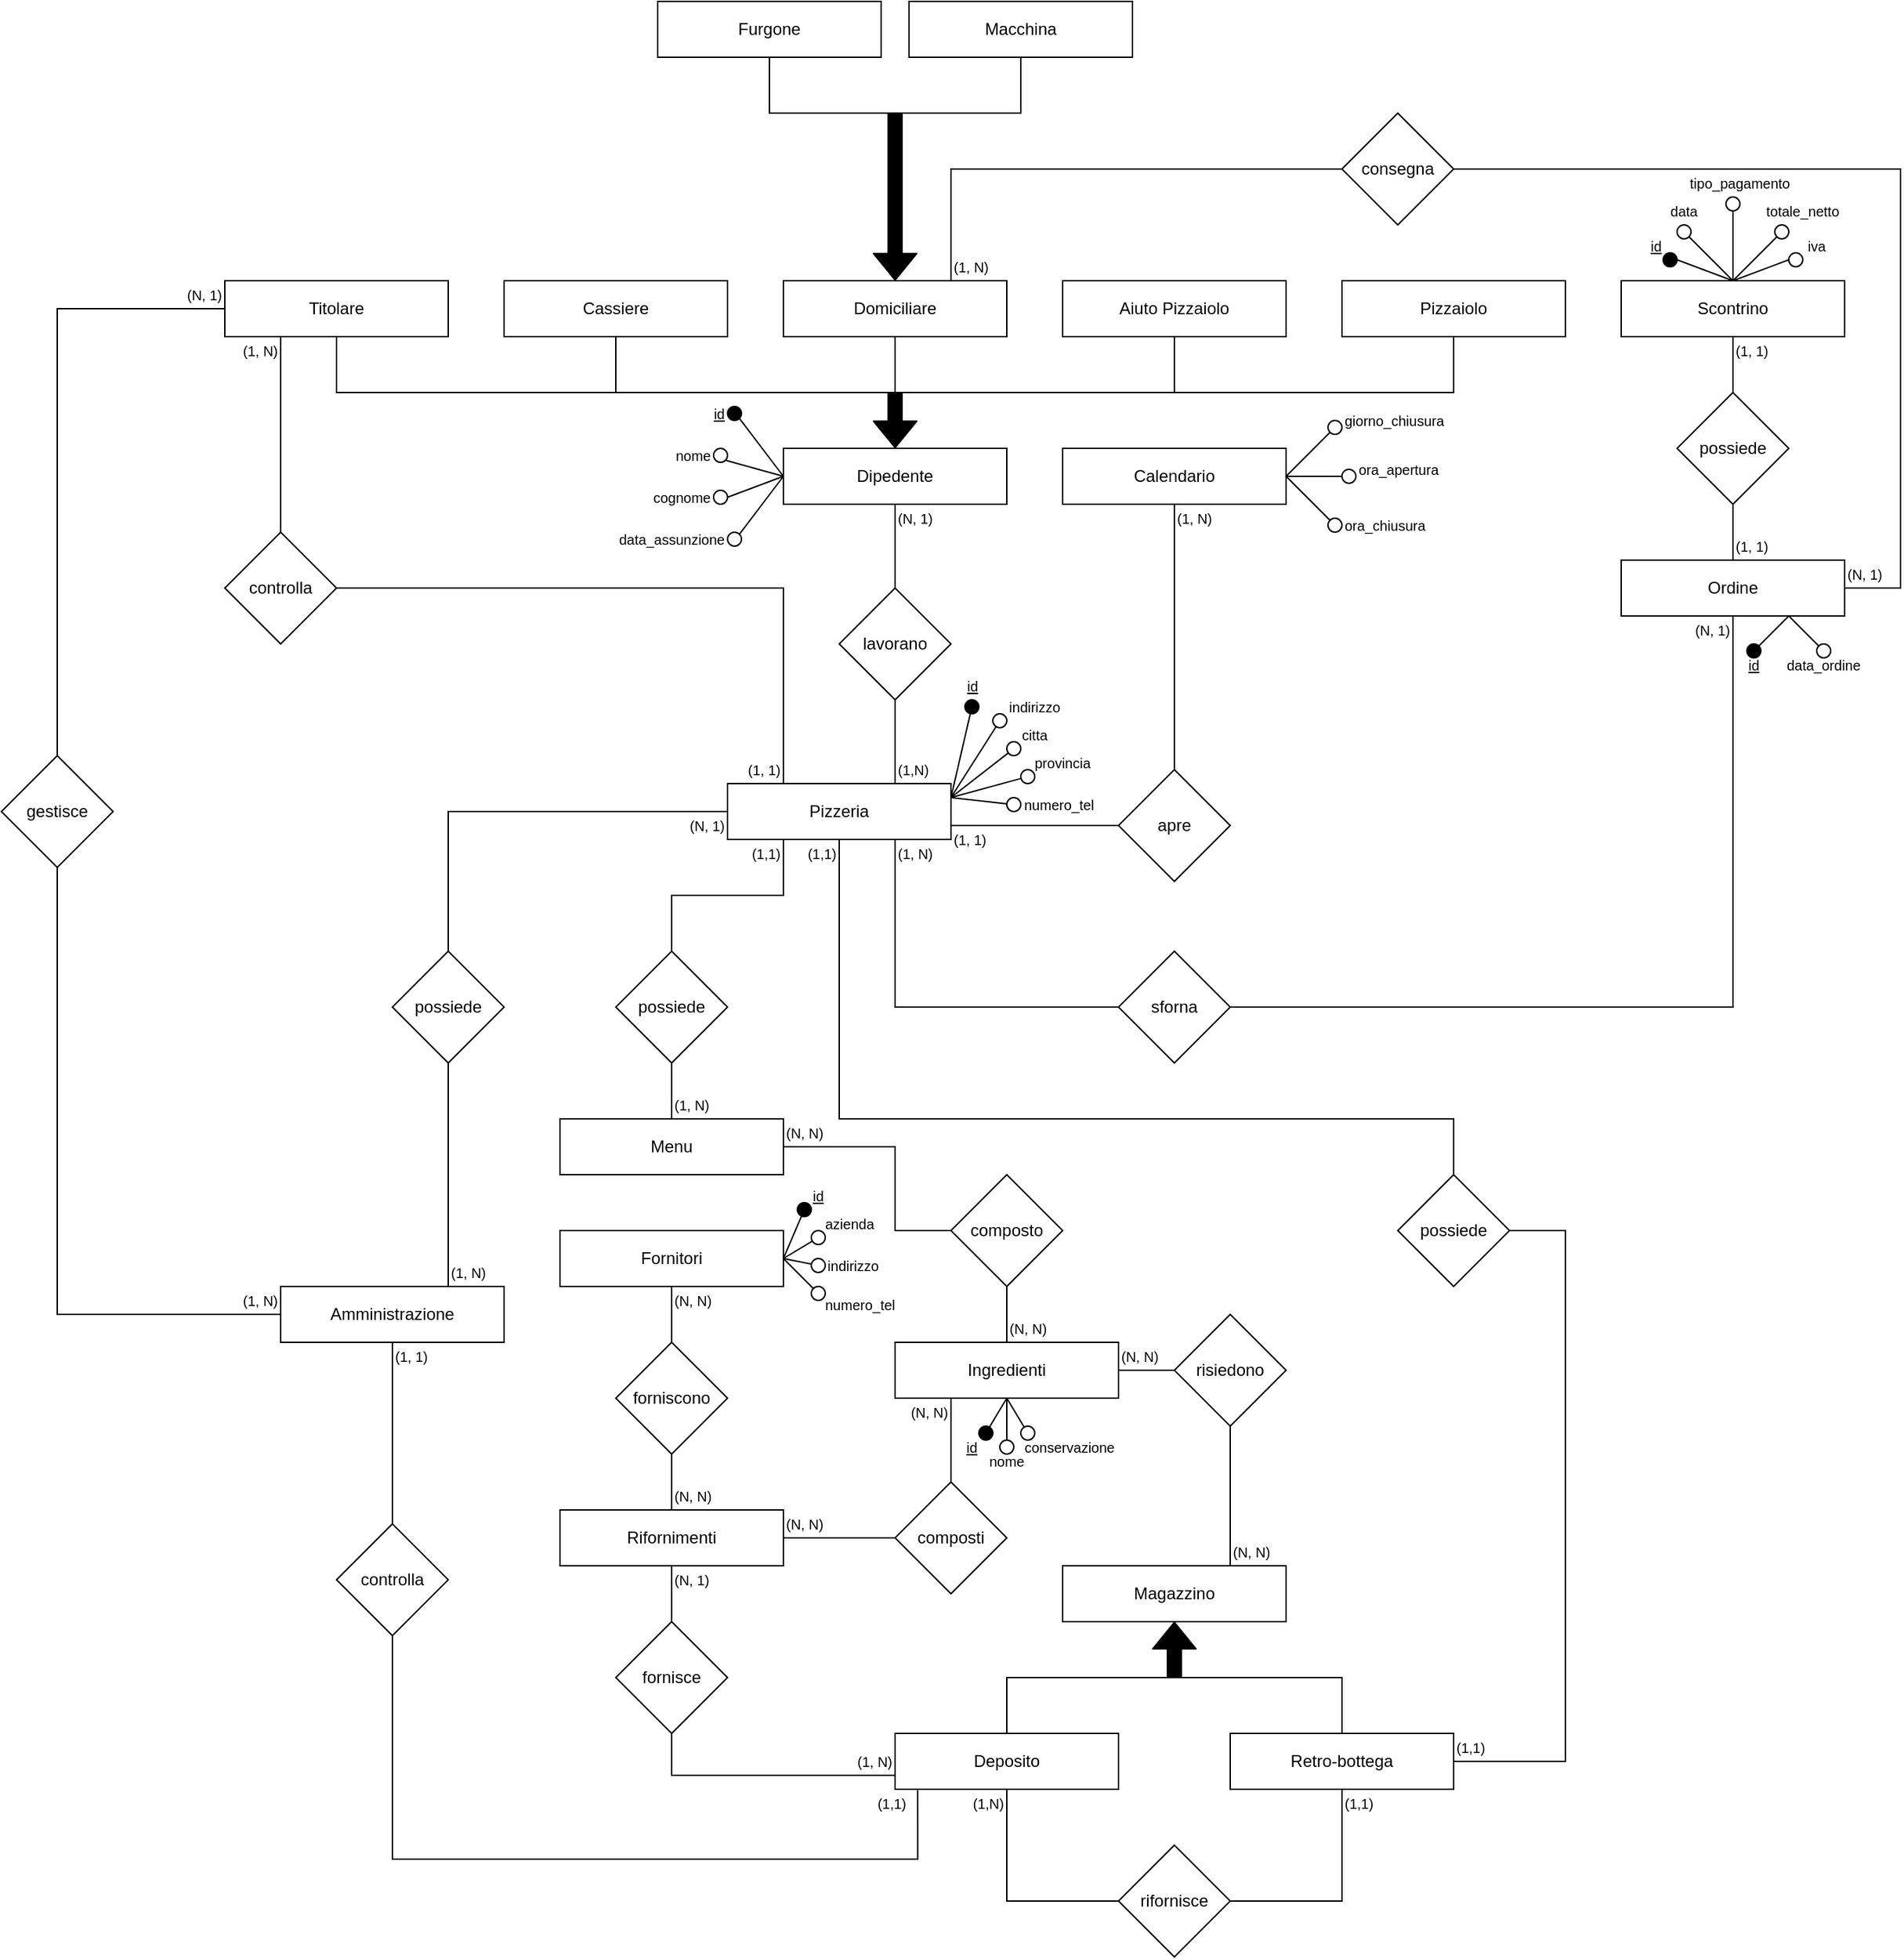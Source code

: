 <mxfile version="13.9.9" type="device"><diagram name="Page-1" id="2ca16b54-16f6-2749-3443-fa8db7711227"><mxGraphModel dx="1843" dy="1282" grid="1" gridSize="10" guides="1" tooltips="1" connect="1" arrows="1" fold="1" page="1" pageScale="1" pageWidth="1600" pageHeight="1200" background="#ffffff" math="0" shadow="0"><root><object label="" id="0"><mxCell/></object><mxCell id="1" parent="0"/><mxCell id="9mXv8zvgaN7U7HCYG5al-2" value="Dipedente" style="whiteSpace=wrap;html=1;align=center;comic=0;treeMoving=0;metaEdit=0;noLabel=0;portConstraintRotation=0;rounded=0;glass=0;sketch=0;shadow=0;" parent="1" vertex="1"><mxGeometry x="760" y="360" width="160" height="40" as="geometry"/></mxCell><mxCell id="9mXv8zvgaN7U7HCYG5al-3" value="Titolare" style="whiteSpace=wrap;html=1;align=center;comic=0;treeMoving=0;metaEdit=0;noLabel=0;portConstraintRotation=0;rounded=0;glass=0;sketch=0;shadow=0;" parent="1" vertex="1"><mxGeometry x="360" y="240" width="160" height="40" as="geometry"/></mxCell><mxCell id="9mXv8zvgaN7U7HCYG5al-4" value="Cassiere" style="whiteSpace=wrap;html=1;align=center;comic=0;treeMoving=0;metaEdit=0;noLabel=0;portConstraintRotation=0;rounded=0;glass=0;sketch=0;shadow=0;" parent="1" vertex="1"><mxGeometry x="560" y="240" width="160" height="40" as="geometry"/></mxCell><mxCell id="9mXv8zvgaN7U7HCYG5al-5" value="Domiciliare" style="whiteSpace=wrap;html=1;align=center;comic=0;treeMoving=0;metaEdit=0;noLabel=0;portConstraintRotation=0;rounded=0;glass=0;sketch=0;shadow=0;" parent="1" vertex="1"><mxGeometry x="760" y="240" width="160" height="40" as="geometry"/></mxCell><mxCell id="9mXv8zvgaN7U7HCYG5al-7" value="" style="endArrow=none;html=1;entryX=0.5;entryY=1;entryDx=0;entryDy=0;" parent="1" target="9mXv8zvgaN7U7HCYG5al-4" edge="1"><mxGeometry width="50" height="50" relative="1" as="geometry"><mxPoint x="640" y="320" as="sourcePoint"/><mxPoint x="600" y="283" as="targetPoint"/></mxGeometry></mxCell><mxCell id="9mXv8zvgaN7U7HCYG5al-8" value="" style="endArrow=none;html=1;entryX=0.5;entryY=1;entryDx=0;entryDy=0;" parent="1" target="9mXv8zvgaN7U7HCYG5al-5" edge="1"><mxGeometry width="50" height="50" relative="1" as="geometry"><mxPoint x="840" y="320" as="sourcePoint"/><mxPoint x="840" y="283" as="targetPoint"/></mxGeometry></mxCell><mxCell id="9mXv8zvgaN7U7HCYG5al-10" value="" style="shape=flexArrow;endArrow=classic;html=1;entryX=0.5;entryY=0;entryDx=0;entryDy=0;fillColor=#000000;" parent="1" target="9mXv8zvgaN7U7HCYG5al-2" edge="1"><mxGeometry width="50" height="50" relative="1" as="geometry"><mxPoint x="840" y="320" as="sourcePoint"/><mxPoint x="800" y="350" as="targetPoint"/></mxGeometry></mxCell><mxCell id="9mXv8zvgaN7U7HCYG5al-12" value="Aiuto Pizzaiolo" style="whiteSpace=wrap;html=1;align=center;comic=0;treeMoving=0;metaEdit=0;noLabel=0;portConstraintRotation=0;rounded=0;glass=0;sketch=0;shadow=0;" parent="1" vertex="1"><mxGeometry x="960" y="240" width="160" height="40" as="geometry"/></mxCell><mxCell id="9mXv8zvgaN7U7HCYG5al-14" value="Pizzaiolo" style="whiteSpace=wrap;html=1;align=center;comic=0;treeMoving=0;metaEdit=0;noLabel=0;portConstraintRotation=0;rounded=0;glass=0;sketch=0;shadow=0;" parent="1" vertex="1"><mxGeometry x="1160" y="240" width="160" height="40" as="geometry"/></mxCell><mxCell id="9mXv8zvgaN7U7HCYG5al-17" value="Furgone" style="whiteSpace=wrap;html=1;align=center;comic=0;treeMoving=0;metaEdit=0;noLabel=0;portConstraintRotation=0;rounded=0;glass=0;sketch=0;shadow=0;" parent="1" vertex="1"><mxGeometry x="670" y="40" width="160" height="40" as="geometry"/></mxCell><mxCell id="9mXv8zvgaN7U7HCYG5al-18" value="Macchina" style="whiteSpace=wrap;html=1;align=center;comic=0;treeMoving=0;metaEdit=0;noLabel=0;portConstraintRotation=0;rounded=0;glass=0;sketch=0;shadow=0;" parent="1" vertex="1"><mxGeometry x="850" y="40" width="160" height="40" as="geometry"/></mxCell><mxCell id="9mXv8zvgaN7U7HCYG5al-22" value="" style="shape=flexArrow;endArrow=classic;html=1;entryX=0.5;entryY=0;entryDx=0;entryDy=0;fillColor=#000;" parent="1" target="9mXv8zvgaN7U7HCYG5al-5" edge="1"><mxGeometry width="50" height="50" relative="1" as="geometry"><mxPoint x="840" y="120" as="sourcePoint"/><mxPoint x="840" y="160" as="targetPoint"/><Array as="points"/></mxGeometry></mxCell><mxCell id="gAKtSvQvQQ-9t6ftU_mF-2" value="" style="endArrow=none;html=1;exitX=0.5;exitY=1;exitDx=0;exitDy=0;edgeStyle=elbowEdgeStyle;entryX=0.5;entryY=1;entryDx=0;entryDy=0;rounded=0;" parent="1" source="9mXv8zvgaN7U7HCYG5al-3" target="9mXv8zvgaN7U7HCYG5al-14" edge="1"><mxGeometry width="50" height="50" relative="1" as="geometry"><mxPoint x="440" y="340" as="sourcePoint"/><mxPoint x="520" y="340" as="targetPoint"/><Array as="points"><mxPoint x="830" y="320"/></Array></mxGeometry></mxCell><mxCell id="gAKtSvQvQQ-9t6ftU_mF-3" value="" style="endArrow=none;html=1;entryX=0.5;entryY=1;entryDx=0;entryDy=0;exitX=0.5;exitY=1;exitDx=0;exitDy=0;edgeStyle=elbowEdgeStyle;elbow=vertical;rounded=0;" parent="1" source="9mXv8zvgaN7U7HCYG5al-17" target="9mXv8zvgaN7U7HCYG5al-18" edge="1"><mxGeometry width="50" height="50" relative="1" as="geometry"><mxPoint x="775" y="140" as="sourcePoint"/><mxPoint x="825" y="90" as="targetPoint"/><Array as="points"><mxPoint x="800" y="120"/></Array></mxGeometry></mxCell><mxCell id="gAKtSvQvQQ-9t6ftU_mF-4" value="Pizzeria" style="whiteSpace=wrap;html=1;align=center;comic=0;treeMoving=0;metaEdit=0;noLabel=0;portConstraintRotation=0;rounded=0;glass=0;sketch=0;shadow=0;" parent="1" vertex="1"><mxGeometry x="720" y="600" width="160" height="40" as="geometry"/></mxCell><mxCell id="gAKtSvQvQQ-9t6ftU_mF-5" value="lavorano" style="rhombus;whiteSpace=wrap;html=1;" parent="1" vertex="1"><mxGeometry x="800" y="460" width="80" height="80" as="geometry"/></mxCell><mxCell id="gAKtSvQvQQ-9t6ftU_mF-6" value="" style="endArrow=none;html=1;entryX=0.5;entryY=1;entryDx=0;entryDy=0;exitX=0.5;exitY=0;exitDx=0;exitDy=0;" parent="1" source="gAKtSvQvQQ-9t6ftU_mF-5" target="9mXv8zvgaN7U7HCYG5al-2" edge="1"><mxGeometry width="50" height="50" relative="1" as="geometry"><mxPoint x="810" y="410" as="sourcePoint"/><mxPoint x="800" y="410" as="targetPoint"/></mxGeometry></mxCell><mxCell id="gAKtSvQvQQ-9t6ftU_mF-8" value="" style="endArrow=none;html=1;entryX=0.5;entryY=1;entryDx=0;entryDy=0;exitX=0.75;exitY=0;exitDx=0;exitDy=0;" parent="1" source="gAKtSvQvQQ-9t6ftU_mF-4" target="gAKtSvQvQQ-9t6ftU_mF-5" edge="1"><mxGeometry width="50" height="50" relative="1" as="geometry"><mxPoint x="820" y="510" as="sourcePoint"/><mxPoint x="880" y="410" as="targetPoint"/></mxGeometry></mxCell><mxCell id="gAKtSvQvQQ-9t6ftU_mF-9" value="consegna" style="rhombus;whiteSpace=wrap;html=1;" parent="1" vertex="1"><mxGeometry x="1160" y="120" width="80" height="80" as="geometry"/></mxCell><mxCell id="gAKtSvQvQQ-9t6ftU_mF-10" value="" style="endArrow=none;html=1;exitX=0.75;exitY=0;exitDx=0;exitDy=0;entryX=0;entryY=0.5;entryDx=0;entryDy=0;edgeStyle=elbowEdgeStyle;rounded=0;elbow=vertical;" parent="1" source="9mXv8zvgaN7U7HCYG5al-5" target="gAKtSvQvQQ-9t6ftU_mF-9" edge="1"><mxGeometry width="50" height="50" relative="1" as="geometry"><mxPoint x="890" y="220" as="sourcePoint"/><mxPoint x="940" y="170" as="targetPoint"/><Array as="points"><mxPoint x="1020" y="160"/></Array></mxGeometry></mxCell><mxCell id="gAKtSvQvQQ-9t6ftU_mF-12" value="controlla" style="rhombus;whiteSpace=wrap;html=1;" parent="1" vertex="1"><mxGeometry x="360" y="420" width="80" height="80" as="geometry"/></mxCell><mxCell id="gAKtSvQvQQ-9t6ftU_mF-13" value="" style="endArrow=none;html=1;exitX=0.25;exitY=0;exitDx=0;exitDy=0;entryX=1;entryY=0.5;entryDx=0;entryDy=0;edgeStyle=elbowEdgeStyle;rounded=0;" parent="1" source="gAKtSvQvQQ-9t6ftU_mF-4" target="gAKtSvQvQQ-9t6ftU_mF-12" edge="1"><mxGeometry width="50" height="50" relative="1" as="geometry"><mxPoint x="970" y="520" as="sourcePoint"/><mxPoint x="1020" y="470" as="targetPoint"/><Array as="points"><mxPoint x="760" y="530"/></Array></mxGeometry></mxCell><mxCell id="gAKtSvQvQQ-9t6ftU_mF-16" value="Scontrino" style="whiteSpace=wrap;html=1;align=center;comic=0;treeMoving=0;metaEdit=0;noLabel=0;portConstraintRotation=0;rounded=0;glass=0;sketch=0;shadow=0;" parent="1" vertex="1"><mxGeometry x="1360" y="240" width="160" height="40" as="geometry"/></mxCell><mxCell id="gAKtSvQvQQ-9t6ftU_mF-17" value="Ordine" style="whiteSpace=wrap;html=1;align=center;comic=0;treeMoving=0;metaEdit=0;noLabel=0;portConstraintRotation=0;rounded=0;glass=0;sketch=0;shadow=0;" parent="1" vertex="1"><mxGeometry x="1360" y="440" width="160" height="40" as="geometry"/></mxCell><mxCell id="gAKtSvQvQQ-9t6ftU_mF-22" value="possiede" style="rhombus;whiteSpace=wrap;html=1;" parent="1" vertex="1"><mxGeometry x="1400" y="320" width="80" height="80" as="geometry"/></mxCell><mxCell id="gAKtSvQvQQ-9t6ftU_mF-23" value="" style="endArrow=none;html=1;entryX=0.5;entryY=1;entryDx=0;entryDy=0;exitX=0.5;exitY=0;exitDx=0;exitDy=0;" parent="1" source="gAKtSvQvQQ-9t6ftU_mF-22" target="gAKtSvQvQQ-9t6ftU_mF-16" edge="1"><mxGeometry width="50" height="50" relative="1" as="geometry"><mxPoint x="960" y="530" as="sourcePoint"/><mxPoint x="1010" y="480" as="targetPoint"/></mxGeometry></mxCell><mxCell id="gAKtSvQvQQ-9t6ftU_mF-24" value="" style="endArrow=none;html=1;entryX=0.5;entryY=1;entryDx=0;entryDy=0;exitX=0.5;exitY=0;exitDx=0;exitDy=0;" parent="1" source="gAKtSvQvQQ-9t6ftU_mF-17" target="gAKtSvQvQQ-9t6ftU_mF-22" edge="1"><mxGeometry width="50" height="50" relative="1" as="geometry"><mxPoint x="1470" y="540" as="sourcePoint"/><mxPoint x="1480" y="530" as="targetPoint"/></mxGeometry></mxCell><mxCell id="gAKtSvQvQQ-9t6ftU_mF-25" value="sforna" style="rhombus;whiteSpace=wrap;html=1;" parent="1" vertex="1"><mxGeometry x="1000" y="720" width="80" height="80" as="geometry"/></mxCell><mxCell id="gAKtSvQvQQ-9t6ftU_mF-26" value="" style="endArrow=none;html=1;entryX=0.5;entryY=1;entryDx=0;entryDy=0;exitX=1;exitY=0.5;exitDx=0;exitDy=0;edgeStyle=elbowEdgeStyle;rounded=0;elbow=vertical;" parent="1" source="gAKtSvQvQQ-9t6ftU_mF-25" target="gAKtSvQvQQ-9t6ftU_mF-17" edge="1"><mxGeometry width="50" height="50" relative="1" as="geometry"><mxPoint x="920" y="400" as="sourcePoint"/><mxPoint x="970" y="350" as="targetPoint"/><Array as="points"><mxPoint x="1110" y="760"/><mxPoint x="1260" y="680"/></Array></mxGeometry></mxCell><mxCell id="gAKtSvQvQQ-9t6ftU_mF-27" value="" style="endArrow=none;html=1;exitX=0;exitY=0.5;exitDx=0;exitDy=0;edgeStyle=elbowEdgeStyle;elbow=vertical;rounded=0;entryX=0.75;entryY=1;entryDx=0;entryDy=0;" parent="1" source="gAKtSvQvQQ-9t6ftU_mF-25" target="gAKtSvQvQQ-9t6ftU_mF-4" edge="1"><mxGeometry width="50" height="50" relative="1" as="geometry"><mxPoint x="920" y="400" as="sourcePoint"/><mxPoint x="970" y="350" as="targetPoint"/><Array as="points"><mxPoint x="920" y="760"/></Array></mxGeometry></mxCell><mxCell id="gAKtSvQvQQ-9t6ftU_mF-28" value="Menu" style="whiteSpace=wrap;html=1;align=center;comic=0;treeMoving=0;metaEdit=0;noLabel=0;portConstraintRotation=0;rounded=0;glass=0;sketch=0;shadow=0;" parent="1" vertex="1"><mxGeometry x="600" y="840" width="160" height="40" as="geometry"/></mxCell><mxCell id="gAKtSvQvQQ-9t6ftU_mF-30" value="possiede" style="rhombus;whiteSpace=wrap;html=1;" parent="1" vertex="1"><mxGeometry x="640" y="720" width="80" height="80" as="geometry"/></mxCell><mxCell id="gAKtSvQvQQ-9t6ftU_mF-31" value="" style="endArrow=none;html=1;exitX=0.5;exitY=0;exitDx=0;exitDy=0;entryX=0.5;entryY=1;entryDx=0;entryDy=0;" parent="1" source="gAKtSvQvQQ-9t6ftU_mF-28" target="gAKtSvQvQQ-9t6ftU_mF-30" edge="1"><mxGeometry width="50" height="50" relative="1" as="geometry"><mxPoint x="920" y="430" as="sourcePoint"/><mxPoint x="970" y="380" as="targetPoint"/></mxGeometry></mxCell><mxCell id="gAKtSvQvQQ-9t6ftU_mF-32" value="" style="endArrow=none;html=1;exitX=0.5;exitY=0;exitDx=0;exitDy=0;entryX=0.25;entryY=1;entryDx=0;entryDy=0;edgeStyle=elbowEdgeStyle;elbow=vertical;rounded=0;" parent="1" source="gAKtSvQvQQ-9t6ftU_mF-30" target="gAKtSvQvQQ-9t6ftU_mF-4" edge="1"><mxGeometry width="50" height="50" relative="1" as="geometry"><mxPoint x="920" y="430" as="sourcePoint"/><mxPoint x="970" y="380" as="targetPoint"/></mxGeometry></mxCell><mxCell id="gAKtSvQvQQ-9t6ftU_mF-33" value="Amministrazione" style="whiteSpace=wrap;html=1;align=center;comic=0;treeMoving=0;metaEdit=0;noLabel=0;portConstraintRotation=0;rounded=0;glass=0;sketch=0;shadow=0;" parent="1" vertex="1"><mxGeometry x="400" y="960" width="160" height="40" as="geometry"/></mxCell><mxCell id="gAKtSvQvQQ-9t6ftU_mF-34" value="possiede" style="rhombus;whiteSpace=wrap;html=1;" parent="1" vertex="1"><mxGeometry x="480" y="720" width="80" height="80" as="geometry"/></mxCell><mxCell id="gAKtSvQvQQ-9t6ftU_mF-35" value="" style="endArrow=none;html=1;exitX=0.75;exitY=0;exitDx=0;exitDy=0;entryX=0.5;entryY=1;entryDx=0;entryDy=0;" parent="1" source="gAKtSvQvQQ-9t6ftU_mF-33" target="gAKtSvQvQQ-9t6ftU_mF-34" edge="1"><mxGeometry width="50" height="50" relative="1" as="geometry"><mxPoint x="920" y="880" as="sourcePoint"/><mxPoint x="970" y="830" as="targetPoint"/></mxGeometry></mxCell><mxCell id="gAKtSvQvQQ-9t6ftU_mF-36" value="" style="endArrow=none;html=1;exitX=0.5;exitY=0;exitDx=0;exitDy=0;entryX=0;entryY=0.5;entryDx=0;entryDy=0;edgeStyle=elbowEdgeStyle;elbow=vertical;rounded=0;" parent="1" source="gAKtSvQvQQ-9t6ftU_mF-34" target="gAKtSvQvQQ-9t6ftU_mF-4" edge="1"><mxGeometry width="50" height="50" relative="1" as="geometry"><mxPoint x="920" y="880" as="sourcePoint"/><mxPoint x="970" y="830" as="targetPoint"/><Array as="points"><mxPoint x="640" y="620"/></Array></mxGeometry></mxCell><mxCell id="gAKtSvQvQQ-9t6ftU_mF-37" value="Magazzino" style="whiteSpace=wrap;html=1;align=center;comic=0;treeMoving=0;metaEdit=0;noLabel=0;portConstraintRotation=0;rounded=0;glass=0;sketch=0;shadow=0;" parent="1" vertex="1"><mxGeometry x="960" y="1160" width="160" height="40" as="geometry"/></mxCell><mxCell id="gAKtSvQvQQ-9t6ftU_mF-38" value="Deposito" style="whiteSpace=wrap;html=1;align=center;comic=0;treeMoving=0;metaEdit=0;noLabel=0;portConstraintRotation=0;rounded=0;glass=0;sketch=0;shadow=0;" parent="1" vertex="1"><mxGeometry x="840" y="1280" width="160" height="40" as="geometry"/></mxCell><mxCell id="gAKtSvQvQQ-9t6ftU_mF-39" value="Retro-bottega" style="whiteSpace=wrap;html=1;align=center;comic=0;treeMoving=0;metaEdit=0;noLabel=0;portConstraintRotation=0;rounded=0;glass=0;sketch=0;shadow=0;" parent="1" vertex="1"><mxGeometry x="1080" y="1280" width="160" height="40" as="geometry"/></mxCell><mxCell id="gAKtSvQvQQ-9t6ftU_mF-40" value="" style="endArrow=none;html=1;entryX=0.5;entryY=0;entryDx=0;entryDy=0;exitX=0.5;exitY=0;exitDx=0;exitDy=0;edgeStyle=elbowEdgeStyle;elbow=vertical;rounded=0;" parent="1" source="gAKtSvQvQQ-9t6ftU_mF-38" target="gAKtSvQvQQ-9t6ftU_mF-39" edge="1"><mxGeometry width="50" height="50" relative="1" as="geometry"><mxPoint x="920" y="1190" as="sourcePoint"/><mxPoint x="1160" y="1190" as="targetPoint"/><Array as="points"><mxPoint x="1040" y="1240"/></Array></mxGeometry></mxCell><mxCell id="gAKtSvQvQQ-9t6ftU_mF-41" value="" style="shape=flexArrow;endArrow=classic;html=1;entryX=0.5;entryY=1;entryDx=0;entryDy=0;fillColor=#000000;" parent="1" target="gAKtSvQvQQ-9t6ftU_mF-37" edge="1"><mxGeometry width="50" height="50" relative="1" as="geometry"><mxPoint x="1040" y="1240" as="sourcePoint"/><mxPoint x="1030" y="1210" as="targetPoint"/></mxGeometry></mxCell><mxCell id="gAKtSvQvQQ-9t6ftU_mF-42" value="controlla" style="rhombus;whiteSpace=wrap;html=1;" parent="1" vertex="1"><mxGeometry x="440" y="1130" width="80" height="80" as="geometry"/></mxCell><mxCell id="gAKtSvQvQQ-9t6ftU_mF-44" value="" style="endArrow=none;html=1;exitX=0.5;exitY=1;exitDx=0;exitDy=0;entryX=0.101;entryY=1.017;entryDx=0;entryDy=0;edgeStyle=orthogonalEdgeStyle;rounded=0;entryPerimeter=0;" parent="1" source="gAKtSvQvQQ-9t6ftU_mF-42" target="gAKtSvQvQQ-9t6ftU_mF-38" edge="1"><mxGeometry width="50" height="50" relative="1" as="geometry"><mxPoint x="900" y="750" as="sourcePoint"/><mxPoint x="950" y="700" as="targetPoint"/><Array as="points"><mxPoint x="480" y="1370"/><mxPoint x="856" y="1370"/></Array></mxGeometry></mxCell><mxCell id="gAKtSvQvQQ-9t6ftU_mF-45" value="possiede" style="rhombus;whiteSpace=wrap;html=1;" parent="1" vertex="1"><mxGeometry x="1200" y="880" width="80" height="80" as="geometry"/></mxCell><mxCell id="gAKtSvQvQQ-9t6ftU_mF-46" value="" style="endArrow=none;html=1;exitX=1;exitY=0.5;exitDx=0;exitDy=0;edgeStyle=elbowEdgeStyle;rounded=0;elbow=vertical;entryX=1;entryY=0.5;entryDx=0;entryDy=0;" parent="1" source="gAKtSvQvQQ-9t6ftU_mF-39" target="gAKtSvQvQQ-9t6ftU_mF-45" edge="1"><mxGeometry width="50" height="50" relative="1" as="geometry"><mxPoint x="900" y="750" as="sourcePoint"/><mxPoint x="1160" y="870" as="targetPoint"/><Array as="points"><mxPoint x="1320" y="1130"/><mxPoint x="1230" y="1170"/></Array></mxGeometry></mxCell><mxCell id="gAKtSvQvQQ-9t6ftU_mF-47" value="" style="endArrow=none;html=1;exitX=0.5;exitY=0;exitDx=0;exitDy=0;entryX=0.5;entryY=1;entryDx=0;entryDy=0;edgeStyle=elbowEdgeStyle;rounded=0;elbow=vertical;" parent="1" source="gAKtSvQvQQ-9t6ftU_mF-45" target="gAKtSvQvQQ-9t6ftU_mF-4" edge="1"><mxGeometry width="50" height="50" relative="1" as="geometry"><mxPoint x="900" y="750" as="sourcePoint"/><mxPoint x="779" y="562" as="targetPoint"/><Array as="points"><mxPoint x="1030" y="840"/></Array></mxGeometry></mxCell><mxCell id="gAKtSvQvQQ-9t6ftU_mF-48" value="Calendario" style="whiteSpace=wrap;html=1;align=center;comic=0;treeMoving=0;metaEdit=0;noLabel=0;portConstraintRotation=0;rounded=0;glass=0;sketch=0;shadow=0;" parent="1" vertex="1"><mxGeometry x="960" y="360" width="160" height="40" as="geometry"/></mxCell><mxCell id="gAKtSvQvQQ-9t6ftU_mF-49" value="apre" style="rhombus;whiteSpace=wrap;html=1;" parent="1" vertex="1"><mxGeometry x="1000" y="590" width="80" height="80" as="geometry"/></mxCell><mxCell id="gAKtSvQvQQ-9t6ftU_mF-50" value="" style="endArrow=none;html=1;exitX=0.5;exitY=1;exitDx=0;exitDy=0;entryX=0.5;entryY=0;entryDx=0;entryDy=0;" parent="1" source="gAKtSvQvQQ-9t6ftU_mF-48" target="gAKtSvQvQQ-9t6ftU_mF-49" edge="1"><mxGeometry width="50" height="50" relative="1" as="geometry"><mxPoint x="530" y="550" as="sourcePoint"/><mxPoint x="590" y="550" as="targetPoint"/></mxGeometry></mxCell><mxCell id="gAKtSvQvQQ-9t6ftU_mF-52" value="" style="endArrow=none;html=1;entryX=0.5;entryY=1;entryDx=0;entryDy=0;" parent="1" target="9mXv8zvgaN7U7HCYG5al-12" edge="1"><mxGeometry width="50" height="50" relative="1" as="geometry"><mxPoint x="1040" y="320" as="sourcePoint"/><mxPoint x="1010" y="310" as="targetPoint"/></mxGeometry></mxCell><mxCell id="gAKtSvQvQQ-9t6ftU_mF-53" value="" style="endArrow=none;html=1;entryX=1;entryY=0.5;entryDx=0;entryDy=0;exitX=1;exitY=0.5;exitDx=0;exitDy=0;edgeStyle=elbowEdgeStyle;rounded=0;" parent="1" source="gAKtSvQvQQ-9t6ftU_mF-17" target="gAKtSvQvQQ-9t6ftU_mF-9" edge="1"><mxGeometry width="50" height="50" relative="1" as="geometry"><mxPoint x="980" y="650" as="sourcePoint"/><mxPoint x="1030" y="600" as="targetPoint"/><Array as="points"><mxPoint x="1560" y="310"/></Array></mxGeometry></mxCell><mxCell id="gAKtSvQvQQ-9t6ftU_mF-55" value="" style="endArrow=none;html=1;entryX=0;entryY=0.5;entryDx=0;entryDy=0;edgeStyle=elbowEdgeStyle;rounded=0;exitX=1;exitY=0.75;exitDx=0;exitDy=0;" parent="1" source="gAKtSvQvQQ-9t6ftU_mF-4" target="gAKtSvQvQQ-9t6ftU_mF-49" edge="1"><mxGeometry width="50" height="50" relative="1" as="geometry"><mxPoint x="890" y="620" as="sourcePoint"/><mxPoint x="750" y="600" as="targetPoint"/></mxGeometry></mxCell><mxCell id="gAKtSvQvQQ-9t6ftU_mF-56" value="" style="endArrow=none;html=1;entryX=0.25;entryY=1;entryDx=0;entryDy=0;exitX=0.5;exitY=0;exitDx=0;exitDy=0;" parent="1" source="gAKtSvQvQQ-9t6ftU_mF-12" target="9mXv8zvgaN7U7HCYG5al-3" edge="1"><mxGeometry width="50" height="50" relative="1" as="geometry"><mxPoint x="460" y="420" as="sourcePoint"/><mxPoint x="510" y="370" as="targetPoint"/></mxGeometry></mxCell><mxCell id="gAKtSvQvQQ-9t6ftU_mF-57" value="gestisce" style="rhombus;whiteSpace=wrap;html=1;" parent="1" vertex="1"><mxGeometry x="200" y="580" width="80" height="80" as="geometry"/></mxCell><mxCell id="gAKtSvQvQQ-9t6ftU_mF-58" value="" style="endArrow=none;html=1;exitX=0;exitY=0.5;exitDx=0;exitDy=0;entryX=0.5;entryY=1;entryDx=0;entryDy=0;edgeStyle=orthogonalEdgeStyle;rounded=0;" parent="1" source="gAKtSvQvQQ-9t6ftU_mF-33" edge="1"><mxGeometry width="50" height="50" relative="1" as="geometry"><mxPoint x="520" y="960" as="sourcePoint"/><mxPoint x="240" y="660" as="targetPoint"/><Array as="points"><mxPoint x="240" y="980"/></Array></mxGeometry></mxCell><mxCell id="gAKtSvQvQQ-9t6ftU_mF-59" value="" style="endArrow=none;html=1;edgeStyle=elbowEdgeStyle;rounded=0;exitX=0.5;exitY=0;exitDx=0;exitDy=0;entryX=0;entryY=0.5;entryDx=0;entryDy=0;" parent="1" source="gAKtSvQvQQ-9t6ftU_mF-57" target="9mXv8zvgaN7U7HCYG5al-3" edge="1"><mxGeometry width="50" height="50" relative="1" as="geometry"><mxPoint x="240" y="550" as="sourcePoint"/><mxPoint x="350" y="260" as="targetPoint"/><Array as="points"><mxPoint x="240" y="420"/></Array></mxGeometry></mxCell><mxCell id="gAKtSvQvQQ-9t6ftU_mF-60" value="Rifornimenti" style="whiteSpace=wrap;html=1;align=center;comic=0;treeMoving=0;metaEdit=0;noLabel=0;portConstraintRotation=0;rounded=0;glass=0;sketch=0;shadow=0;" parent="1" vertex="1"><mxGeometry x="600" y="1120" width="160" height="40" as="geometry"/></mxCell><mxCell id="gAKtSvQvQQ-9t6ftU_mF-61" value="Fornitori" style="whiteSpace=wrap;html=1;align=center;comic=0;treeMoving=0;metaEdit=0;noLabel=0;portConstraintRotation=0;rounded=0;glass=0;sketch=0;shadow=0;" parent="1" vertex="1"><mxGeometry x="600" y="920" width="160" height="40" as="geometry"/></mxCell><mxCell id="gAKtSvQvQQ-9t6ftU_mF-62" value="forniscono" style="rhombus;whiteSpace=wrap;html=1;" parent="1" vertex="1"><mxGeometry x="640" y="1000" width="80" height="80" as="geometry"/></mxCell><mxCell id="gAKtSvQvQQ-9t6ftU_mF-63" value="" style="endArrow=none;html=1;exitX=0.5;exitY=0;exitDx=0;exitDy=0;entryX=0.5;entryY=1;entryDx=0;entryDy=0;" parent="1" source="gAKtSvQvQQ-9t6ftU_mF-60" target="gAKtSvQvQQ-9t6ftU_mF-62" edge="1"><mxGeometry width="50" height="50" relative="1" as="geometry"><mxPoint x="700" y="780" as="sourcePoint"/><mxPoint x="750" y="730" as="targetPoint"/></mxGeometry></mxCell><mxCell id="gAKtSvQvQQ-9t6ftU_mF-64" value="" style="endArrow=none;html=1;exitX=0.5;exitY=0;exitDx=0;exitDy=0;entryX=0.5;entryY=1;entryDx=0;entryDy=0;" parent="1" source="gAKtSvQvQQ-9t6ftU_mF-62" target="gAKtSvQvQQ-9t6ftU_mF-61" edge="1"><mxGeometry width="50" height="50" relative="1" as="geometry"><mxPoint x="700" y="780" as="sourcePoint"/><mxPoint x="750" y="730" as="targetPoint"/></mxGeometry></mxCell><mxCell id="gAKtSvQvQQ-9t6ftU_mF-65" value="fornisce" style="rhombus;whiteSpace=wrap;html=1;" parent="1" vertex="1"><mxGeometry x="640" y="1200" width="80" height="80" as="geometry"/></mxCell><mxCell id="gAKtSvQvQQ-9t6ftU_mF-68" value="" style="endArrow=none;html=1;exitX=0.5;exitY=1;exitDx=0;exitDy=0;entryX=0;entryY=0.75;entryDx=0;entryDy=0;edgeStyle=elbowEdgeStyle;rounded=0;" parent="1" source="gAKtSvQvQQ-9t6ftU_mF-65" target="gAKtSvQvQQ-9t6ftU_mF-38" edge="1"><mxGeometry width="50" height="50" relative="1" as="geometry"><mxPoint x="700" y="1020" as="sourcePoint"/><mxPoint x="750" y="970" as="targetPoint"/><Array as="points"><mxPoint x="680" y="1240"/></Array></mxGeometry></mxCell><mxCell id="gAKtSvQvQQ-9t6ftU_mF-69" value="rifornisce" style="rhombus;whiteSpace=wrap;html=1;" parent="1" vertex="1"><mxGeometry x="1000" y="1360" width="80" height="80" as="geometry"/></mxCell><mxCell id="gAKtSvQvQQ-9t6ftU_mF-70" value="" style="endArrow=none;html=1;exitX=0;exitY=0.5;exitDx=0;exitDy=0;entryX=0.5;entryY=1;entryDx=0;entryDy=0;edgeStyle=elbowEdgeStyle;rounded=0;" parent="1" source="gAKtSvQvQQ-9t6ftU_mF-69" target="gAKtSvQvQQ-9t6ftU_mF-38" edge="1"><mxGeometry width="50" height="50" relative="1" as="geometry"><mxPoint x="900" y="1090" as="sourcePoint"/><mxPoint x="950" y="1040" as="targetPoint"/><Array as="points"><mxPoint x="920" y="1360"/></Array></mxGeometry></mxCell><mxCell id="gAKtSvQvQQ-9t6ftU_mF-71" value="" style="endArrow=none;html=1;exitX=1;exitY=0.5;exitDx=0;exitDy=0;entryX=0.5;entryY=1;entryDx=0;entryDy=0;edgeStyle=elbowEdgeStyle;elbow=vertical;rounded=0;" parent="1" source="gAKtSvQvQQ-9t6ftU_mF-69" target="gAKtSvQvQQ-9t6ftU_mF-39" edge="1"><mxGeometry width="50" height="50" relative="1" as="geometry"><mxPoint x="900" y="1090" as="sourcePoint"/><mxPoint x="950" y="1040" as="targetPoint"/><Array as="points"><mxPoint x="1120" y="1400"/></Array></mxGeometry></mxCell><mxCell id="gAKtSvQvQQ-9t6ftU_mF-72" value="Ingredienti" style="whiteSpace=wrap;html=1;align=center;comic=0;treeMoving=0;metaEdit=0;noLabel=0;portConstraintRotation=0;rounded=0;glass=0;sketch=0;shadow=0;" parent="1" vertex="1"><mxGeometry x="840" y="1000" width="160" height="40" as="geometry"/></mxCell><mxCell id="gAKtSvQvQQ-9t6ftU_mF-73" value="composto" style="rhombus;whiteSpace=wrap;html=1;" parent="1" vertex="1"><mxGeometry x="880" y="880" width="80" height="80" as="geometry"/></mxCell><mxCell id="gAKtSvQvQQ-9t6ftU_mF-74" value="" style="endArrow=none;html=1;entryX=1;entryY=0.5;entryDx=0;entryDy=0;exitX=0;exitY=0.5;exitDx=0;exitDy=0;edgeStyle=elbowEdgeStyle;rounded=0;" parent="1" source="gAKtSvQvQQ-9t6ftU_mF-73" target="gAKtSvQvQQ-9t6ftU_mF-28" edge="1"><mxGeometry width="50" height="50" relative="1" as="geometry"><mxPoint x="470" y="900" as="sourcePoint"/><mxPoint x="520" y="850" as="targetPoint"/><Array as="points"><mxPoint x="840" y="890"/></Array></mxGeometry></mxCell><mxCell id="gAKtSvQvQQ-9t6ftU_mF-75" value="" style="endArrow=none;html=1;entryX=0.5;entryY=1;entryDx=0;entryDy=0;exitX=0.5;exitY=0;exitDx=0;exitDy=0;" parent="1" source="gAKtSvQvQQ-9t6ftU_mF-72" target="gAKtSvQvQQ-9t6ftU_mF-73" edge="1"><mxGeometry width="50" height="50" relative="1" as="geometry"><mxPoint x="470" y="900" as="sourcePoint"/><mxPoint x="520" y="850" as="targetPoint"/></mxGeometry></mxCell><mxCell id="gAKtSvQvQQ-9t6ftU_mF-77" value="" style="endArrow=none;html=1;exitX=0.5;exitY=0;exitDx=0;exitDy=0;entryX=0.5;entryY=1;entryDx=0;entryDy=0;" parent="1" source="gAKtSvQvQQ-9t6ftU_mF-42" target="gAKtSvQvQQ-9t6ftU_mF-33" edge="1"><mxGeometry width="50" height="50" relative="1" as="geometry"><mxPoint x="910" y="1150" as="sourcePoint"/><mxPoint x="960" y="1100" as="targetPoint"/></mxGeometry></mxCell><mxCell id="gAKtSvQvQQ-9t6ftU_mF-78" value="" style="endArrow=none;html=1;exitX=0.5;exitY=0;exitDx=0;exitDy=0;entryX=0.5;entryY=1;entryDx=0;entryDy=0;edgeStyle=orthogonalEdgeStyle;rounded=0;" parent="1" source="gAKtSvQvQQ-9t6ftU_mF-65" target="gAKtSvQvQQ-9t6ftU_mF-60" edge="1"><mxGeometry width="50" height="50" relative="1" as="geometry"><mxPoint x="950" y="1130" as="sourcePoint"/><mxPoint x="1000" y="1080" as="targetPoint"/></mxGeometry></mxCell><mxCell id="gAKtSvQvQQ-9t6ftU_mF-79" value="composti" style="rhombus;whiteSpace=wrap;html=1;" parent="1" vertex="1"><mxGeometry x="840" y="1100" width="80" height="80" as="geometry"/></mxCell><mxCell id="gAKtSvQvQQ-9t6ftU_mF-80" value="" style="endArrow=none;html=1;exitX=1;exitY=0.5;exitDx=0;exitDy=0;entryX=0;entryY=0.5;entryDx=0;entryDy=0;" parent="1" source="gAKtSvQvQQ-9t6ftU_mF-60" target="gAKtSvQvQQ-9t6ftU_mF-79" edge="1"><mxGeometry width="50" height="50" relative="1" as="geometry"><mxPoint x="880" y="1090" as="sourcePoint"/><mxPoint x="930" y="1040" as="targetPoint"/></mxGeometry></mxCell><mxCell id="gAKtSvQvQQ-9t6ftU_mF-81" value="" style="endArrow=none;html=1;exitX=0.5;exitY=0;exitDx=0;exitDy=0;entryX=0.25;entryY=1;entryDx=0;entryDy=0;" parent="1" source="gAKtSvQvQQ-9t6ftU_mF-79" target="gAKtSvQvQQ-9t6ftU_mF-72" edge="1"><mxGeometry width="50" height="50" relative="1" as="geometry"><mxPoint x="880" y="1090" as="sourcePoint"/><mxPoint x="930" y="1040" as="targetPoint"/></mxGeometry></mxCell><mxCell id="gAKtSvQvQQ-9t6ftU_mF-82" value="risiedono" style="rhombus;whiteSpace=wrap;html=1;" parent="1" vertex="1"><mxGeometry x="1040" y="980" width="80" height="80" as="geometry"/></mxCell><mxCell id="gAKtSvQvQQ-9t6ftU_mF-83" value="" style="endArrow=none;html=1;entryX=1;entryY=0.5;entryDx=0;entryDy=0;exitX=0;exitY=0.5;exitDx=0;exitDy=0;" parent="1" source="gAKtSvQvQQ-9t6ftU_mF-82" target="gAKtSvQvQQ-9t6ftU_mF-72" edge="1"><mxGeometry width="50" height="50" relative="1" as="geometry"><mxPoint x="1080" y="1160" as="sourcePoint"/><mxPoint x="1130" y="1110" as="targetPoint"/></mxGeometry></mxCell><mxCell id="gAKtSvQvQQ-9t6ftU_mF-84" value="" style="endArrow=none;html=1;entryX=0.5;entryY=1;entryDx=0;entryDy=0;exitX=0.75;exitY=0;exitDx=0;exitDy=0;" parent="1" source="gAKtSvQvQQ-9t6ftU_mF-37" target="gAKtSvQvQQ-9t6ftU_mF-82" edge="1"><mxGeometry width="50" height="50" relative="1" as="geometry"><mxPoint x="1110" y="1130" as="sourcePoint"/><mxPoint x="1130" y="1110" as="targetPoint"/></mxGeometry></mxCell><mxCell id="ZistxDltWGynmgIqTzyO-7" value="&lt;u style=&quot;font-size: 10px;&quot;&gt;id&lt;/u&gt;" style="text;html=1;strokeColor=none;fillColor=none;align=right;verticalAlign=middle;whiteSpace=wrap;rounded=0;fontSize=10;" vertex="1" parent="1"><mxGeometry x="660" y="330" width="60" height="10" as="geometry"/></mxCell><mxCell id="ZistxDltWGynmgIqTzyO-8" value="nome" style="text;html=1;strokeColor=none;fillColor=none;align=right;verticalAlign=middle;whiteSpace=wrap;rounded=0;fontSize=10;" vertex="1" parent="1"><mxGeometry x="650" y="360" width="60" height="10" as="geometry"/></mxCell><mxCell id="ZistxDltWGynmgIqTzyO-12" value="cognome" style="text;html=1;strokeColor=none;fillColor=none;align=right;verticalAlign=middle;whiteSpace=wrap;rounded=0;fontSize=10;" vertex="1" parent="1"><mxGeometry x="650" y="390" width="60" height="10" as="geometry"/></mxCell><mxCell id="ZistxDltWGynmgIqTzyO-13" value="" style="endArrow=none;html=1;fillColor=#000000;entryX=0;entryY=0.5;entryDx=0;entryDy=0;exitX=1;exitY=1;exitDx=0;exitDy=0;" edge="1" parent="1" source="ZistxDltWGynmgIqTzyO-14" target="9mXv8zvgaN7U7HCYG5al-2"><mxGeometry width="50" height="50" relative="1" as="geometry"><mxPoint x="730" y="350" as="sourcePoint"/><mxPoint x="790" y="350" as="targetPoint"/></mxGeometry></mxCell><mxCell id="ZistxDltWGynmgIqTzyO-14" value="" style="ellipse;whiteSpace=wrap;html=1;aspect=fixed;fillColor=#000000;align=right;" vertex="1" parent="1"><mxGeometry x="720" y="330" width="10" height="10" as="geometry"/></mxCell><mxCell id="ZistxDltWGynmgIqTzyO-15" value="" style="endArrow=none;html=1;fillColor=#000000;exitX=0;exitY=0.5;exitDx=0;exitDy=0;entryX=1;entryY=1;entryDx=0;entryDy=0;" edge="1" parent="1" source="9mXv8zvgaN7U7HCYG5al-2" target="ZistxDltWGynmgIqTzyO-16"><mxGeometry width="50" height="50" relative="1" as="geometry"><mxPoint x="740" y="400" as="sourcePoint"/><mxPoint x="720" y="360" as="targetPoint"/></mxGeometry></mxCell><mxCell id="ZistxDltWGynmgIqTzyO-16" value="" style="ellipse;whiteSpace=wrap;html=1;aspect=fixed;align=right;" vertex="1" parent="1"><mxGeometry x="710" y="360" width="10" height="10" as="geometry"/></mxCell><mxCell id="ZistxDltWGynmgIqTzyO-18" value="" style="endArrow=none;html=1;fillColor=#000000;exitX=0;exitY=0.5;exitDx=0;exitDy=0;entryX=1;entryY=0.5;entryDx=0;entryDy=0;" edge="1" parent="1" source="9mXv8zvgaN7U7HCYG5al-2" target="ZistxDltWGynmgIqTzyO-19"><mxGeometry width="50" height="50" relative="1" as="geometry"><mxPoint x="740" y="400" as="sourcePoint"/><mxPoint x="720" y="380" as="targetPoint"/></mxGeometry></mxCell><mxCell id="ZistxDltWGynmgIqTzyO-19" value="" style="ellipse;whiteSpace=wrap;html=1;aspect=fixed;fillColor=#ffffff;align=right;" vertex="1" parent="1"><mxGeometry x="710" y="390" width="10" height="10" as="geometry"/></mxCell><mxCell id="ZistxDltWGynmgIqTzyO-20" value="" style="endArrow=none;html=1;fillColor=#000000;exitX=0;exitY=0.5;exitDx=0;exitDy=0;entryX=1;entryY=0;entryDx=0;entryDy=0;" edge="1" parent="1" source="9mXv8zvgaN7U7HCYG5al-2" target="ZistxDltWGynmgIqTzyO-21"><mxGeometry width="50" height="50" relative="1" as="geometry"><mxPoint x="740" y="400" as="sourcePoint"/><mxPoint x="740" y="390" as="targetPoint"/></mxGeometry></mxCell><mxCell id="ZistxDltWGynmgIqTzyO-21" value="" style="ellipse;whiteSpace=wrap;html=1;aspect=fixed;fillColor=#ffffff;align=right;" vertex="1" parent="1"><mxGeometry x="720" y="420" width="10" height="10" as="geometry"/></mxCell><mxCell id="ZistxDltWGynmgIqTzyO-22" value="data_assunzione" style="text;html=1;strokeColor=none;fillColor=none;align=right;verticalAlign=middle;whiteSpace=wrap;rounded=0;fontSize=10;" vertex="1" parent="1"><mxGeometry x="640" y="420" width="80" height="10" as="geometry"/></mxCell><mxCell id="ZistxDltWGynmgIqTzyO-25" value="" style="endArrow=none;html=1;fillColor=#000000;fontSize=10;exitX=1;exitY=0.5;exitDx=0;exitDy=0;" edge="1" parent="1" source="gAKtSvQvQQ-9t6ftU_mF-48" target="ZistxDltWGynmgIqTzyO-26"><mxGeometry width="50" height="50" relative="1" as="geometry"><mxPoint x="1030" y="360" as="sourcePoint"/><mxPoint x="1140" y="350" as="targetPoint"/></mxGeometry></mxCell><mxCell id="ZistxDltWGynmgIqTzyO-26" value="" style="ellipse;whiteSpace=wrap;html=1;aspect=fixed;" vertex="1" parent="1"><mxGeometry x="1150" y="340" width="10" height="10" as="geometry"/></mxCell><mxCell id="ZistxDltWGynmgIqTzyO-27" value="giorno_chiusura" style="text;html=1;strokeColor=none;fillColor=none;align=left;verticalAlign=middle;whiteSpace=wrap;rounded=0;fontSize=10;" vertex="1" parent="1"><mxGeometry x="1160" y="330" width="80" height="20" as="geometry"/></mxCell><mxCell id="ZistxDltWGynmgIqTzyO-28" value="" style="endArrow=none;html=1;fillColor=#000000;fontSize=10;" edge="1" parent="1" target="ZistxDltWGynmgIqTzyO-29"><mxGeometry width="50" height="50" relative="1" as="geometry"><mxPoint x="1120" y="380" as="sourcePoint"/><mxPoint x="1160" y="380" as="targetPoint"/></mxGeometry></mxCell><mxCell id="ZistxDltWGynmgIqTzyO-29" value="" style="ellipse;whiteSpace=wrap;html=1;aspect=fixed;" vertex="1" parent="1"><mxGeometry x="1160" y="375" width="10" height="10" as="geometry"/></mxCell><mxCell id="ZistxDltWGynmgIqTzyO-30" value="ora_apertura" style="text;html=1;strokeColor=none;fillColor=none;align=left;verticalAlign=middle;whiteSpace=wrap;rounded=0;fontSize=10;" vertex="1" parent="1"><mxGeometry x="1170" y="365" width="80" height="20" as="geometry"/></mxCell><mxCell id="ZistxDltWGynmgIqTzyO-31" value="" style="endArrow=none;html=1;fillColor=#000000;fontSize=10;exitX=1;exitY=0.5;exitDx=0;exitDy=0;" edge="1" parent="1" source="gAKtSvQvQQ-9t6ftU_mF-48" target="ZistxDltWGynmgIqTzyO-32"><mxGeometry width="50" height="50" relative="1" as="geometry"><mxPoint x="1170" y="360" as="sourcePoint"/><mxPoint x="1150" y="420" as="targetPoint"/></mxGeometry></mxCell><mxCell id="ZistxDltWGynmgIqTzyO-32" value="" style="ellipse;whiteSpace=wrap;html=1;aspect=fixed;" vertex="1" parent="1"><mxGeometry x="1150" y="410" width="10" height="10" as="geometry"/></mxCell><mxCell id="ZistxDltWGynmgIqTzyO-33" value="ora_chiusura" style="text;html=1;strokeColor=none;fillColor=none;align=left;verticalAlign=middle;whiteSpace=wrap;rounded=0;fontSize=10;" vertex="1" parent="1"><mxGeometry x="1160" y="405" width="80" height="20" as="geometry"/></mxCell><mxCell id="ZistxDltWGynmgIqTzyO-34" value="" style="endArrow=none;html=1;fillColor=#000000;fontSize=10;" edge="1" parent="1" target="ZistxDltWGynmgIqTzyO-35"><mxGeometry width="50" height="50" relative="1" as="geometry"><mxPoint x="880" y="610" as="sourcePoint"/><mxPoint x="910" y="550" as="targetPoint"/></mxGeometry></mxCell><mxCell id="ZistxDltWGynmgIqTzyO-35" value="" style="ellipse;whiteSpace=wrap;html=1;aspect=fixed;fillColor=#000000;" vertex="1" parent="1"><mxGeometry x="890" y="540" width="10" height="10" as="geometry"/></mxCell><mxCell id="ZistxDltWGynmgIqTzyO-36" value="&lt;u&gt;id&lt;/u&gt;" style="text;html=1;strokeColor=none;fillColor=none;align=center;verticalAlign=middle;whiteSpace=wrap;rounded=0;fontSize=10;" vertex="1" parent="1"><mxGeometry x="887.5" y="520" width="15" height="20" as="geometry"/></mxCell><mxCell id="ZistxDltWGynmgIqTzyO-37" value="" style="endArrow=none;html=1;fillColor=#000000;fontSize=10;" edge="1" parent="1" target="ZistxDltWGynmgIqTzyO-38"><mxGeometry width="50" height="50" relative="1" as="geometry"><mxPoint x="880" y="610" as="sourcePoint"/><mxPoint x="920" y="550" as="targetPoint"/></mxGeometry></mxCell><mxCell id="ZistxDltWGynmgIqTzyO-38" value="" style="ellipse;whiteSpace=wrap;html=1;aspect=fixed;" vertex="1" parent="1"><mxGeometry x="910" y="550" width="10" height="10" as="geometry"/></mxCell><mxCell id="ZistxDltWGynmgIqTzyO-39" value="indirizzo" style="text;html=1;strokeColor=none;fillColor=none;align=center;verticalAlign=middle;whiteSpace=wrap;rounded=0;fontSize=10;" vertex="1" parent="1"><mxGeometry x="920" y="540" width="40" height="10" as="geometry"/></mxCell><mxCell id="ZistxDltWGynmgIqTzyO-40" value="" style="endArrow=none;html=1;fillColor=#000000;fontSize=10;exitX=1;exitY=0.25;exitDx=0;exitDy=0;" edge="1" parent="1" source="gAKtSvQvQQ-9t6ftU_mF-4" target="ZistxDltWGynmgIqTzyO-41"><mxGeometry width="50" height="50" relative="1" as="geometry"><mxPoint x="840" y="640" as="sourcePoint"/><mxPoint x="930" y="570" as="targetPoint"/></mxGeometry></mxCell><mxCell id="ZistxDltWGynmgIqTzyO-41" value="" style="ellipse;whiteSpace=wrap;html=1;aspect=fixed;" vertex="1" parent="1"><mxGeometry x="920" y="570" width="10" height="10" as="geometry"/></mxCell><mxCell id="ZistxDltWGynmgIqTzyO-42" value="citta" style="text;html=1;strokeColor=none;fillColor=none;align=center;verticalAlign=middle;whiteSpace=wrap;rounded=0;fontSize=10;" vertex="1" parent="1"><mxGeometry x="925" y="560" width="30" height="10" as="geometry"/></mxCell><mxCell id="ZistxDltWGynmgIqTzyO-43" value="" style="endArrow=none;html=1;fillColor=#000000;fontSize=10;exitX=1;exitY=0.25;exitDx=0;exitDy=0;" edge="1" parent="1" source="gAKtSvQvQQ-9t6ftU_mF-4" target="ZistxDltWGynmgIqTzyO-44"><mxGeometry width="50" height="50" relative="1" as="geometry"><mxPoint x="840" y="640" as="sourcePoint"/><mxPoint x="930" y="600" as="targetPoint"/></mxGeometry></mxCell><mxCell id="ZistxDltWGynmgIqTzyO-44" value="" style="ellipse;whiteSpace=wrap;html=1;aspect=fixed;" vertex="1" parent="1"><mxGeometry x="930" y="590" width="10" height="10" as="geometry"/></mxCell><mxCell id="ZistxDltWGynmgIqTzyO-45" value="provincia" style="text;html=1;strokeColor=none;fillColor=none;align=center;verticalAlign=middle;whiteSpace=wrap;rounded=0;fontSize=10;" vertex="1" parent="1"><mxGeometry x="940" y="580" width="40" height="10" as="geometry"/></mxCell><mxCell id="ZistxDltWGynmgIqTzyO-46" value="" style="endArrow=none;html=1;fillColor=#000000;fontSize=10;exitX=0.5;exitY=1;exitDx=0;exitDy=0;" edge="1" parent="1" source="gAKtSvQvQQ-9t6ftU_mF-72" target="ZistxDltWGynmgIqTzyO-47"><mxGeometry width="50" height="50" relative="1" as="geometry"><mxPoint x="920" y="1050" as="sourcePoint"/><mxPoint x="900" y="1060" as="targetPoint"/></mxGeometry></mxCell><mxCell id="ZistxDltWGynmgIqTzyO-47" value="" style="ellipse;whiteSpace=wrap;html=1;aspect=fixed;fillColor=#000000;" vertex="1" parent="1"><mxGeometry x="900" y="1060" width="10" height="10" as="geometry"/></mxCell><mxCell id="ZistxDltWGynmgIqTzyO-48" value="&lt;u&gt;id&lt;/u&gt;" style="text;html=1;strokeColor=none;fillColor=none;align=center;verticalAlign=middle;whiteSpace=wrap;rounded=0;fontSize=10;" vertex="1" parent="1"><mxGeometry x="890" y="1070" width="10" height="10" as="geometry"/></mxCell><mxCell id="ZistxDltWGynmgIqTzyO-49" value="" style="endArrow=none;html=1;fillColor=#000000;fontSize=10;" edge="1" parent="1" target="ZistxDltWGynmgIqTzyO-50"><mxGeometry width="50" height="50" relative="1" as="geometry"><mxPoint x="920" y="1040" as="sourcePoint"/><mxPoint x="930" y="1060" as="targetPoint"/></mxGeometry></mxCell><mxCell id="ZistxDltWGynmgIqTzyO-50" value="" style="ellipse;whiteSpace=wrap;html=1;aspect=fixed;" vertex="1" parent="1"><mxGeometry x="915" y="1070" width="10" height="10" as="geometry"/></mxCell><mxCell id="ZistxDltWGynmgIqTzyO-51" value="nome" style="text;html=1;strokeColor=none;fillColor=none;align=center;verticalAlign=middle;whiteSpace=wrap;rounded=0;fontSize=10;" vertex="1" parent="1"><mxGeometry x="905" y="1080" width="30" height="10" as="geometry"/></mxCell><mxCell id="ZistxDltWGynmgIqTzyO-52" value="" style="endArrow=none;html=1;fillColor=#000000;fontSize=10;" edge="1" parent="1" target="ZistxDltWGynmgIqTzyO-53"><mxGeometry width="50" height="50" relative="1" as="geometry"><mxPoint x="920" y="1040" as="sourcePoint"/><mxPoint x="940" y="1060" as="targetPoint"/></mxGeometry></mxCell><mxCell id="ZistxDltWGynmgIqTzyO-53" value="" style="ellipse;whiteSpace=wrap;html=1;aspect=fixed;" vertex="1" parent="1"><mxGeometry x="930" y="1060" width="10" height="10" as="geometry"/></mxCell><mxCell id="ZistxDltWGynmgIqTzyO-54" value="conservazione" style="text;html=1;strokeColor=none;fillColor=none;align=center;verticalAlign=middle;whiteSpace=wrap;rounded=0;fontSize=10;" vertex="1" parent="1"><mxGeometry x="930" y="1070" width="70" height="10" as="geometry"/></mxCell><mxCell id="ZistxDltWGynmgIqTzyO-56" value="" style="endArrow=none;html=1;fillColor=#000000;fontSize=10;exitX=1;exitY=0.5;exitDx=0;exitDy=0;" edge="1" parent="1" source="gAKtSvQvQQ-9t6ftU_mF-61" target="ZistxDltWGynmgIqTzyO-57"><mxGeometry width="50" height="50" relative="1" as="geometry"><mxPoint x="770" y="942" as="sourcePoint"/><mxPoint x="780" y="920" as="targetPoint"/></mxGeometry></mxCell><mxCell id="ZistxDltWGynmgIqTzyO-57" value="" style="ellipse;whiteSpace=wrap;html=1;aspect=fixed;fillColor=#000000;" vertex="1" parent="1"><mxGeometry x="770" y="900" width="10" height="10" as="geometry"/></mxCell><mxCell id="ZistxDltWGynmgIqTzyO-58" value="&lt;u&gt;id&lt;/u&gt;" style="text;html=1;strokeColor=none;fillColor=none;align=center;verticalAlign=middle;whiteSpace=wrap;rounded=0;fontSize=10;" vertex="1" parent="1"><mxGeometry x="780" y="890" width="10" height="10" as="geometry"/></mxCell><mxCell id="ZistxDltWGynmgIqTzyO-59" value="" style="endArrow=none;html=1;fillColor=#000000;fontSize=10;" edge="1" parent="1" target="ZistxDltWGynmgIqTzyO-60"><mxGeometry width="50" height="50" relative="1" as="geometry"><mxPoint x="760" y="940" as="sourcePoint"/><mxPoint x="780" y="920" as="targetPoint"/></mxGeometry></mxCell><mxCell id="ZistxDltWGynmgIqTzyO-60" value="" style="ellipse;whiteSpace=wrap;html=1;aspect=fixed;" vertex="1" parent="1"><mxGeometry x="780" y="920" width="10" height="10" as="geometry"/></mxCell><mxCell id="ZistxDltWGynmgIqTzyO-61" value="azienda" style="text;html=1;strokeColor=none;fillColor=none;align=center;verticalAlign=middle;whiteSpace=wrap;rounded=0;fontSize=10;" vertex="1" parent="1"><mxGeometry x="790" y="910" width="35" height="10" as="geometry"/></mxCell><mxCell id="ZistxDltWGynmgIqTzyO-62" value="" style="endArrow=none;html=1;fillColor=#000000;fontSize=10;exitX=1;exitY=0.5;exitDx=0;exitDy=0;" edge="1" parent="1" source="gAKtSvQvQQ-9t6ftU_mF-61" target="ZistxDltWGynmgIqTzyO-63"><mxGeometry width="50" height="50" relative="1" as="geometry"><mxPoint x="730" y="970" as="sourcePoint"/><mxPoint x="780" y="950" as="targetPoint"/></mxGeometry></mxCell><mxCell id="ZistxDltWGynmgIqTzyO-63" value="" style="ellipse;whiteSpace=wrap;html=1;aspect=fixed;" vertex="1" parent="1"><mxGeometry x="780" y="940" width="10" height="10" as="geometry"/></mxCell><mxCell id="ZistxDltWGynmgIqTzyO-64" value="indirizzo" style="text;html=1;strokeColor=none;fillColor=none;align=center;verticalAlign=middle;whiteSpace=wrap;rounded=0;fontSize=10;" vertex="1" parent="1"><mxGeometry x="790" y="940" width="40" height="10" as="geometry"/></mxCell><mxCell id="ZistxDltWGynmgIqTzyO-65" value="" style="endArrow=none;html=1;fillColor=#000000;fontSize=10;exitX=1;exitY=0.25;exitDx=0;exitDy=0;" edge="1" parent="1" source="gAKtSvQvQQ-9t6ftU_mF-4" target="ZistxDltWGynmgIqTzyO-66"><mxGeometry width="50" height="50" relative="1" as="geometry"><mxPoint x="850" y="670" as="sourcePoint"/><mxPoint x="920" y="620" as="targetPoint"/></mxGeometry></mxCell><mxCell id="ZistxDltWGynmgIqTzyO-66" value="" style="ellipse;whiteSpace=wrap;html=1;aspect=fixed;" vertex="1" parent="1"><mxGeometry x="920" y="610" width="10" height="10" as="geometry"/></mxCell><mxCell id="ZistxDltWGynmgIqTzyO-67" value="numero_tel" style="text;html=1;strokeColor=none;fillColor=none;align=center;verticalAlign=middle;whiteSpace=wrap;rounded=0;fontSize=10;" vertex="1" parent="1"><mxGeometry x="930" y="610" width="55" height="10" as="geometry"/></mxCell><mxCell id="ZistxDltWGynmgIqTzyO-68" value="" style="endArrow=none;html=1;fillColor=#000000;fontSize=10;exitX=1;exitY=0.5;exitDx=0;exitDy=0;" edge="1" parent="1" source="gAKtSvQvQQ-9t6ftU_mF-61" target="ZistxDltWGynmgIqTzyO-69"><mxGeometry width="50" height="50" relative="1" as="geometry"><mxPoint x="760" y="980" as="sourcePoint"/><mxPoint x="800" y="980" as="targetPoint"/></mxGeometry></mxCell><mxCell id="ZistxDltWGynmgIqTzyO-69" value="" style="ellipse;whiteSpace=wrap;html=1;aspect=fixed;" vertex="1" parent="1"><mxGeometry x="780" y="960" width="10" height="10" as="geometry"/></mxCell><mxCell id="ZistxDltWGynmgIqTzyO-70" value="numero_tel" style="text;html=1;strokeColor=none;fillColor=none;align=center;verticalAlign=middle;whiteSpace=wrap;rounded=0;fontSize=10;" vertex="1" parent="1"><mxGeometry x="790" y="965" width="50" height="15" as="geometry"/></mxCell><mxCell id="ZistxDltWGynmgIqTzyO-71" value="" style="endArrow=none;html=1;fillColor=#000000;fontSize=10;exitX=0.75;exitY=1;exitDx=0;exitDy=0;" edge="1" parent="1" source="gAKtSvQvQQ-9t6ftU_mF-17" target="ZistxDltWGynmgIqTzyO-72"><mxGeometry width="50" height="50" relative="1" as="geometry"><mxPoint x="1490" y="482" as="sourcePoint"/><mxPoint x="1460" y="500" as="targetPoint"/></mxGeometry></mxCell><mxCell id="ZistxDltWGynmgIqTzyO-72" value="" style="ellipse;whiteSpace=wrap;html=1;aspect=fixed;fillColor=#000000;" vertex="1" parent="1"><mxGeometry x="1450" y="500" width="10" height="10" as="geometry"/></mxCell><mxCell id="ZistxDltWGynmgIqTzyO-73" value="&lt;u&gt;id&lt;/u&gt;" style="text;html=1;strokeColor=none;fillColor=none;align=center;verticalAlign=middle;whiteSpace=wrap;rounded=0;fontSize=10;" vertex="1" parent="1"><mxGeometry x="1450" y="510" width="10" height="10" as="geometry"/></mxCell><mxCell id="ZistxDltWGynmgIqTzyO-74" value="" style="endArrow=none;html=1;fillColor=#000000;fontSize=10;exitX=0.75;exitY=1;exitDx=0;exitDy=0;" edge="1" parent="1" source="gAKtSvQvQQ-9t6ftU_mF-17" target="ZistxDltWGynmgIqTzyO-75"><mxGeometry width="50" height="50" relative="1" as="geometry"><mxPoint x="1460" y="470" as="sourcePoint"/><mxPoint x="1480" y="510" as="targetPoint"/></mxGeometry></mxCell><mxCell id="ZistxDltWGynmgIqTzyO-75" value="" style="ellipse;whiteSpace=wrap;html=1;aspect=fixed;" vertex="1" parent="1"><mxGeometry x="1500" y="500" width="10" height="10" as="geometry"/></mxCell><mxCell id="ZistxDltWGynmgIqTzyO-76" value="data_ordine" style="text;html=1;strokeColor=none;fillColor=none;align=center;verticalAlign=middle;whiteSpace=wrap;rounded=0;fontSize=10;" vertex="1" parent="1"><mxGeometry x="1480" y="510" width="50" height="10" as="geometry"/></mxCell><mxCell id="ZistxDltWGynmgIqTzyO-79" value="" style="endArrow=none;html=1;fillColor=#000000;fontSize=10;entryX=0.5;entryY=0;entryDx=0;entryDy=0;exitX=1;exitY=0.5;exitDx=0;exitDy=0;" edge="1" parent="1" source="ZistxDltWGynmgIqTzyO-80" target="gAKtSvQvQQ-9t6ftU_mF-16"><mxGeometry width="50" height="50" relative="1" as="geometry"><mxPoint x="1410" y="229" as="sourcePoint"/><mxPoint x="1320" y="250" as="targetPoint"/></mxGeometry></mxCell><mxCell id="ZistxDltWGynmgIqTzyO-80" value="" style="ellipse;whiteSpace=wrap;html=1;aspect=fixed;fillColor=#000000;fontSize=10;align=left;" vertex="1" parent="1"><mxGeometry x="1390" y="220" width="10" height="10" as="geometry"/></mxCell><mxCell id="ZistxDltWGynmgIqTzyO-81" value="&lt;u&gt;id&lt;/u&gt;" style="text;html=1;strokeColor=none;fillColor=none;align=center;verticalAlign=middle;whiteSpace=wrap;rounded=0;fontSize=10;" vertex="1" parent="1"><mxGeometry x="1380" y="210" width="10" height="10" as="geometry"/></mxCell><mxCell id="ZistxDltWGynmgIqTzyO-82" value="(1,1)" style="text;html=1;strokeColor=none;fillColor=none;align=right;verticalAlign=middle;whiteSpace=wrap;rounded=0;fontSize=10;" vertex="1" parent="1"><mxGeometry x="720" y="640" width="40" height="20" as="geometry"/></mxCell><mxCell id="ZistxDltWGynmgIqTzyO-83" value="(1, N)" style="text;html=1;strokeColor=none;fillColor=none;align=left;verticalAlign=middle;whiteSpace=wrap;rounded=0;fontSize=10;" vertex="1" parent="1"><mxGeometry x="680" y="820" width="40" height="20" as="geometry"/></mxCell><mxCell id="ZistxDltWGynmgIqTzyO-84" value="(1,1)" style="text;html=1;strokeColor=none;fillColor=none;align=right;verticalAlign=middle;whiteSpace=wrap;rounded=0;fontSize=10;" vertex="1" parent="1"><mxGeometry x="760" y="640" width="40" height="20" as="geometry"/></mxCell><mxCell id="ZistxDltWGynmgIqTzyO-86" value="(1,1)" style="text;html=1;strokeColor=none;fillColor=none;align=left;verticalAlign=middle;whiteSpace=wrap;rounded=0;fontSize=10;" vertex="1" parent="1"><mxGeometry x="1240" y="1280" width="40" height="20" as="geometry"/></mxCell><mxCell id="ZistxDltWGynmgIqTzyO-87" value="(1,N)" style="text;html=1;strokeColor=none;fillColor=none;align=right;verticalAlign=middle;whiteSpace=wrap;rounded=0;fontSize=10;" vertex="1" parent="1"><mxGeometry x="880" y="1320" width="40" height="20" as="geometry"/></mxCell><mxCell id="ZistxDltWGynmgIqTzyO-88" value="(1,1)" style="text;html=1;strokeColor=none;fillColor=none;align=left;verticalAlign=middle;whiteSpace=wrap;rounded=0;fontSize=10;" vertex="1" parent="1"><mxGeometry x="1160" y="1320" width="40" height="20" as="geometry"/></mxCell><mxCell id="ZistxDltWGynmgIqTzyO-89" value="(N, 1)&lt;span style=&quot;color: rgba(0 , 0 , 0 , 0) ; font-family: monospace ; font-size: 0px&quot;&gt;%3CmxGraphModel%3E%3Croot%3E%3CmxCell%20id%3D%220%22%2F%3E%3CmxCell%20id%3D%221%22%20parent%3D%220%22%2F%3E%3CmxCell%20id%3D%222%22%20value%3D%22(1%2C1)%22%20style%3D%22text%3Bhtml%3D1%3BstrokeColor%3Dnone%3BfillColor%3Dnone%3Balign%3Dleft%3BverticalAlign%3Dmiddle%3BwhiteSpace%3Dwrap%3Brounded%3D0%3BfontSize%3D10%3B%22%20vertex%3D%221%22%20parent%3D%221%22%3E%3CmxGeometry%20x%3D%221240%22%20y%3D%221280%22%20width%3D%2240%22%20height%3D%2220%22%20as%3D%22geometry%22%2F%3E%3C%2FmxCell%3E%3C%2Froot%3E%3C%2FmxGraphModel%3E&lt;/span&gt;" style="text;html=1;strokeColor=none;fillColor=none;align=left;verticalAlign=middle;whiteSpace=wrap;rounded=0;fontSize=10;" vertex="1" parent="1"><mxGeometry x="840" y="400" width="40" height="20" as="geometry"/></mxCell><mxCell id="ZistxDltWGynmgIqTzyO-90" value="(1,N)" style="text;html=1;strokeColor=none;fillColor=none;align=left;verticalAlign=middle;whiteSpace=wrap;rounded=0;fontSize=10;" vertex="1" parent="1"><mxGeometry x="840" y="580" width="40" height="20" as="geometry"/></mxCell><mxCell id="ZistxDltWGynmgIqTzyO-91" value="(N, N)" style="text;html=1;strokeColor=none;fillColor=none;align=left;verticalAlign=middle;whiteSpace=wrap;rounded=0;fontSize=10;" vertex="1" parent="1"><mxGeometry x="680" y="960" width="40" height="20" as="geometry"/></mxCell><mxCell id="ZistxDltWGynmgIqTzyO-93" value="(N, N)" style="text;html=1;strokeColor=none;fillColor=none;align=left;verticalAlign=middle;whiteSpace=wrap;rounded=0;fontSize=10;" vertex="1" parent="1"><mxGeometry x="680" y="1100" width="40" height="20" as="geometry"/></mxCell><mxCell id="ZistxDltWGynmgIqTzyO-94" value="(N, N)" style="text;html=1;strokeColor=none;fillColor=none;align=left;verticalAlign=middle;whiteSpace=wrap;rounded=0;fontSize=10;" vertex="1" parent="1"><mxGeometry x="760" y="1120" width="40" height="20" as="geometry"/></mxCell><mxCell id="ZistxDltWGynmgIqTzyO-95" value="(N, N)" style="text;html=1;strokeColor=none;fillColor=none;align=right;verticalAlign=middle;whiteSpace=wrap;rounded=0;fontSize=10;" vertex="1" parent="1"><mxGeometry x="840" y="1040" width="40" height="20" as="geometry"/></mxCell><mxCell id="ZistxDltWGynmgIqTzyO-96" value="(1, 1)" style="text;html=1;strokeColor=none;fillColor=none;align=left;verticalAlign=middle;whiteSpace=wrap;rounded=0;fontSize=10;" vertex="1" parent="1"><mxGeometry x="480" y="1000" width="40" height="20" as="geometry"/></mxCell><mxCell id="ZistxDltWGynmgIqTzyO-97" value="(1,1)" style="text;html=1;strokeColor=none;fillColor=none;align=right;verticalAlign=middle;whiteSpace=wrap;rounded=0;fontSize=10;" vertex="1" parent="1"><mxGeometry x="810" y="1320" width="40" height="20" as="geometry"/></mxCell><mxCell id="ZistxDltWGynmgIqTzyO-98" value="(N, 1)" style="text;html=1;strokeColor=none;fillColor=none;align=left;verticalAlign=middle;whiteSpace=wrap;rounded=0;fontSize=10;" vertex="1" parent="1"><mxGeometry x="680" y="1160" width="40" height="20" as="geometry"/></mxCell><mxCell id="ZistxDltWGynmgIqTzyO-99" value="(1, N)" style="text;html=1;strokeColor=none;fillColor=none;align=right;verticalAlign=middle;whiteSpace=wrap;rounded=0;fontSize=10;" vertex="1" parent="1"><mxGeometry x="800" y="1290" width="40" height="20" as="geometry"/></mxCell><mxCell id="ZistxDltWGynmgIqTzyO-100" value="(1, N)" style="text;html=1;strokeColor=none;fillColor=none;align=right;verticalAlign=middle;whiteSpace=wrap;rounded=0;fontSize=10;" vertex="1" parent="1"><mxGeometry x="360" y="960" width="40" height="20" as="geometry"/></mxCell><mxCell id="ZistxDltWGynmgIqTzyO-101" value="(N, 1)" style="text;html=1;strokeColor=none;fillColor=none;align=right;verticalAlign=middle;whiteSpace=wrap;rounded=0;fontSize=10;" vertex="1" parent="1"><mxGeometry x="320" y="240" width="40" height="20" as="geometry"/></mxCell><mxCell id="ZistxDltWGynmgIqTzyO-102" value="(1, N)" style="text;html=1;strokeColor=none;fillColor=none;align=left;verticalAlign=middle;whiteSpace=wrap;rounded=0;fontSize=10;" vertex="1" parent="1"><mxGeometry x="880" y="220" width="40" height="20" as="geometry"/></mxCell><mxCell id="ZistxDltWGynmgIqTzyO-103" value="(N, 1)" style="text;html=1;strokeColor=none;fillColor=none;align=left;verticalAlign=middle;whiteSpace=wrap;rounded=0;fontSize=10;" vertex="1" parent="1"><mxGeometry x="1520" y="440" width="40" height="20" as="geometry"/></mxCell><mxCell id="ZistxDltWGynmgIqTzyO-104" value="(1, 1)&lt;span style=&quot;color: rgba(0 , 0 , 0 , 0) ; font-family: monospace ; font-size: 0px&quot;&gt;%3CmxGraphModel%3E%3Croot%3E%3CmxCell%20id%3D%220%22%2F%3E%3CmxCell%20id%3D%221%22%20parent%3D%220%22%2F%3E%3CmxCell%20id%3D%222%22%20value%3D%22(1%2CN)%22%20style%3D%22text%3Bhtml%3D1%3BstrokeColor%3Dnone%3BfillColor%3Dnone%3Balign%3Dright%3BverticalAlign%3Dmiddle%3BwhiteSpace%3Dwrap%3Brounded%3D0%3BfontSize%3D10%3B%22%20vertex%3D%221%22%20parent%3D%221%22%3E%3CmxGeometry%20x%3D%22880%22%20y%3D%221320%22%20width%3D%2240%22%20height%3D%2220%22%20as%3D%22geometry%22%2F%3E%3C%2FmxCell%3E%3C%2Froot%3E%3C%2FmxGraphModel%3E&lt;/span&gt;" style="text;html=1;strokeColor=none;fillColor=none;align=left;verticalAlign=middle;whiteSpace=wrap;rounded=0;fontSize=10;" vertex="1" parent="1"><mxGeometry x="1440" y="420" width="40" height="20" as="geometry"/></mxCell><mxCell id="ZistxDltWGynmgIqTzyO-105" value="(1, 1)" style="text;html=1;strokeColor=none;fillColor=none;align=left;verticalAlign=middle;whiteSpace=wrap;rounded=0;fontSize=10;" vertex="1" parent="1"><mxGeometry x="1440" y="280" width="40" height="20" as="geometry"/></mxCell><mxCell id="ZistxDltWGynmgIqTzyO-106" value="(1, N)" style="text;html=1;strokeColor=none;fillColor=none;align=left;verticalAlign=middle;whiteSpace=wrap;rounded=0;fontSize=10;" vertex="1" parent="1"><mxGeometry x="840" y="640" width="40" height="20" as="geometry"/></mxCell><mxCell id="ZistxDltWGynmgIqTzyO-107" value="(N, 1)" style="text;html=1;strokeColor=none;fillColor=none;align=right;verticalAlign=middle;whiteSpace=wrap;rounded=0;fontSize=10;" vertex="1" parent="1"><mxGeometry x="1400" y="480" width="40" height="20" as="geometry"/></mxCell><mxCell id="ZistxDltWGynmgIqTzyO-108" value="(1, 1)" style="text;html=1;strokeColor=none;fillColor=none;align=left;verticalAlign=middle;whiteSpace=wrap;rounded=0;fontSize=10;" vertex="1" parent="1"><mxGeometry x="880" y="630" width="40" height="20" as="geometry"/></mxCell><mxCell id="ZistxDltWGynmgIqTzyO-109" value="(1, N)" style="text;html=1;strokeColor=none;fillColor=none;align=left;verticalAlign=middle;whiteSpace=wrap;rounded=0;fontSize=10;" vertex="1" parent="1"><mxGeometry x="1040" y="400" width="40" height="20" as="geometry"/></mxCell><mxCell id="ZistxDltWGynmgIqTzyO-110" value="(1, N)" style="text;html=1;strokeColor=none;fillColor=none;align=right;verticalAlign=middle;whiteSpace=wrap;rounded=0;fontSize=10;" vertex="1" parent="1"><mxGeometry x="360" y="280" width="40" height="20" as="geometry"/></mxCell><mxCell id="ZistxDltWGynmgIqTzyO-111" value="(1, 1)" style="text;html=1;strokeColor=none;fillColor=none;align=right;verticalAlign=middle;whiteSpace=wrap;rounded=0;fontSize=10;" vertex="1" parent="1"><mxGeometry x="720" y="580" width="40" height="20" as="geometry"/></mxCell><mxCell id="ZistxDltWGynmgIqTzyO-112" value="(N, N)" style="text;html=1;strokeColor=none;fillColor=none;align=left;verticalAlign=middle;whiteSpace=wrap;rounded=0;fontSize=10;" vertex="1" parent="1"><mxGeometry x="1000" y="1000" width="40" height="20" as="geometry"/></mxCell><mxCell id="ZistxDltWGynmgIqTzyO-113" value="(N, N)" style="text;html=1;strokeColor=none;fillColor=none;align=left;verticalAlign=middle;whiteSpace=wrap;rounded=0;fontSize=10;" vertex="1" parent="1"><mxGeometry x="1080" y="1140" width="40" height="20" as="geometry"/></mxCell><mxCell id="ZistxDltWGynmgIqTzyO-114" value="(N, 1)" style="text;html=1;strokeColor=none;fillColor=none;align=right;verticalAlign=middle;whiteSpace=wrap;rounded=0;fontSize=10;" vertex="1" parent="1"><mxGeometry x="680" y="620" width="40" height="20" as="geometry"/></mxCell><mxCell id="ZistxDltWGynmgIqTzyO-115" value="(1, N)" style="text;html=1;strokeColor=none;fillColor=none;align=left;verticalAlign=middle;whiteSpace=wrap;rounded=0;fontSize=10;" vertex="1" parent="1"><mxGeometry x="520" y="940" width="40" height="20" as="geometry"/></mxCell><mxCell id="ZistxDltWGynmgIqTzyO-116" value="(N, N)" style="text;html=1;strokeColor=none;fillColor=none;align=left;verticalAlign=middle;whiteSpace=wrap;rounded=0;fontSize=10;" vertex="1" parent="1"><mxGeometry x="920" y="980" width="40" height="20" as="geometry"/></mxCell><mxCell id="ZistxDltWGynmgIqTzyO-117" value="(N, N)" style="text;html=1;strokeColor=none;fillColor=none;align=left;verticalAlign=middle;whiteSpace=wrap;rounded=0;fontSize=10;" vertex="1" parent="1"><mxGeometry x="760" y="840" width="40" height="20" as="geometry"/></mxCell><mxCell id="ZistxDltWGynmgIqTzyO-118" value="" style="endArrow=none;html=1;fillColor=#000000;fontSize=10;entryX=0.5;entryY=0;entryDx=0;entryDy=0;exitX=1;exitY=1;exitDx=0;exitDy=0;" edge="1" parent="1" source="ZistxDltWGynmgIqTzyO-119" target="gAKtSvQvQQ-9t6ftU_mF-16"><mxGeometry width="50" height="50" relative="1" as="geometry"><mxPoint x="1419" y="220" as="sourcePoint"/><mxPoint x="1440" y="260" as="targetPoint"/></mxGeometry></mxCell><mxCell id="ZistxDltWGynmgIqTzyO-119" value="" style="ellipse;whiteSpace=wrap;html=1;aspect=fixed;fontSize=10;align=left;fillColor=#FFFFFF;" vertex="1" parent="1"><mxGeometry x="1400" y="200" width="10" height="10" as="geometry"/></mxCell><mxCell id="ZistxDltWGynmgIqTzyO-120" value="data" style="text;html=1;strokeColor=none;fillColor=none;align=center;verticalAlign=middle;whiteSpace=wrap;rounded=0;fontSize=10;" vertex="1" parent="1"><mxGeometry x="1395" y="180" width="20" height="20" as="geometry"/></mxCell><mxCell id="ZistxDltWGynmgIqTzyO-121" value="" style="endArrow=none;html=1;fillColor=#000000;fontSize=10;entryX=0.5;entryY=0;entryDx=0;entryDy=0;exitX=0.5;exitY=1;exitDx=0;exitDy=0;" edge="1" parent="1" source="ZistxDltWGynmgIqTzyO-122" target="gAKtSvQvQQ-9t6ftU_mF-16"><mxGeometry width="50" height="50" relative="1" as="geometry"><mxPoint x="1460" y="220" as="sourcePoint"/><mxPoint x="1440" y="260" as="targetPoint"/></mxGeometry></mxCell><mxCell id="ZistxDltWGynmgIqTzyO-122" value="" style="ellipse;whiteSpace=wrap;html=1;aspect=fixed;fillColor=#FFFFFF;fontSize=10;align=left;" vertex="1" parent="1"><mxGeometry x="1435" y="180" width="10" height="10" as="geometry"/></mxCell><mxCell id="ZistxDltWGynmgIqTzyO-123" value="tipo_pagamento" style="text;html=1;strokeColor=none;fillColor=none;align=center;verticalAlign=middle;whiteSpace=wrap;rounded=0;fontSize=10;" vertex="1" parent="1"><mxGeometry x="1410" y="160" width="70" height="20" as="geometry"/></mxCell><mxCell id="ZistxDltWGynmgIqTzyO-124" value="" style="endArrow=none;html=1;fillColor=#000000;fontSize=10;entryX=0.5;entryY=0;entryDx=0;entryDy=0;exitX=0;exitY=1;exitDx=0;exitDy=0;" edge="1" parent="1" source="ZistxDltWGynmgIqTzyO-125" target="gAKtSvQvQQ-9t6ftU_mF-16"><mxGeometry width="50" height="50" relative="1" as="geometry"><mxPoint x="1490" y="220" as="sourcePoint"/><mxPoint x="1440" y="260" as="targetPoint"/></mxGeometry></mxCell><mxCell id="ZistxDltWGynmgIqTzyO-125" value="" style="ellipse;whiteSpace=wrap;html=1;aspect=fixed;fillColor=#FFFFFF;fontSize=10;align=left;" vertex="1" parent="1"><mxGeometry x="1470" y="200" width="10" height="10" as="geometry"/></mxCell><mxCell id="ZistxDltWGynmgIqTzyO-126" value="totale_netto" style="text;html=1;strokeColor=none;fillColor=none;align=center;verticalAlign=middle;whiteSpace=wrap;rounded=0;fontSize=10;" vertex="1" parent="1"><mxGeometry x="1460" y="180" width="60" height="20" as="geometry"/></mxCell><mxCell id="ZistxDltWGynmgIqTzyO-127" value="" style="endArrow=none;html=1;fillColor=#000000;fontSize=10;entryX=0.5;entryY=0;entryDx=0;entryDy=0;exitX=0;exitY=0.5;exitDx=0;exitDy=0;" edge="1" parent="1" source="ZistxDltWGynmgIqTzyO-128" target="gAKtSvQvQQ-9t6ftU_mF-16"><mxGeometry width="50" height="50" relative="1" as="geometry"><mxPoint x="1480" y="220" as="sourcePoint"/><mxPoint x="1440" y="260" as="targetPoint"/></mxGeometry></mxCell><mxCell id="ZistxDltWGynmgIqTzyO-128" value="" style="ellipse;whiteSpace=wrap;html=1;aspect=fixed;fillColor=#FFFFFF;fontSize=10;align=left;" vertex="1" parent="1"><mxGeometry x="1480" y="220" width="10" height="10" as="geometry"/></mxCell><mxCell id="ZistxDltWGynmgIqTzyO-129" value="iva" style="text;html=1;strokeColor=none;fillColor=none;align=center;verticalAlign=middle;whiteSpace=wrap;rounded=0;fontSize=10;" vertex="1" parent="1"><mxGeometry x="1490" y="210" width="20" height="10" as="geometry"/></mxCell></root></mxGraphModel></diagram></mxfile>